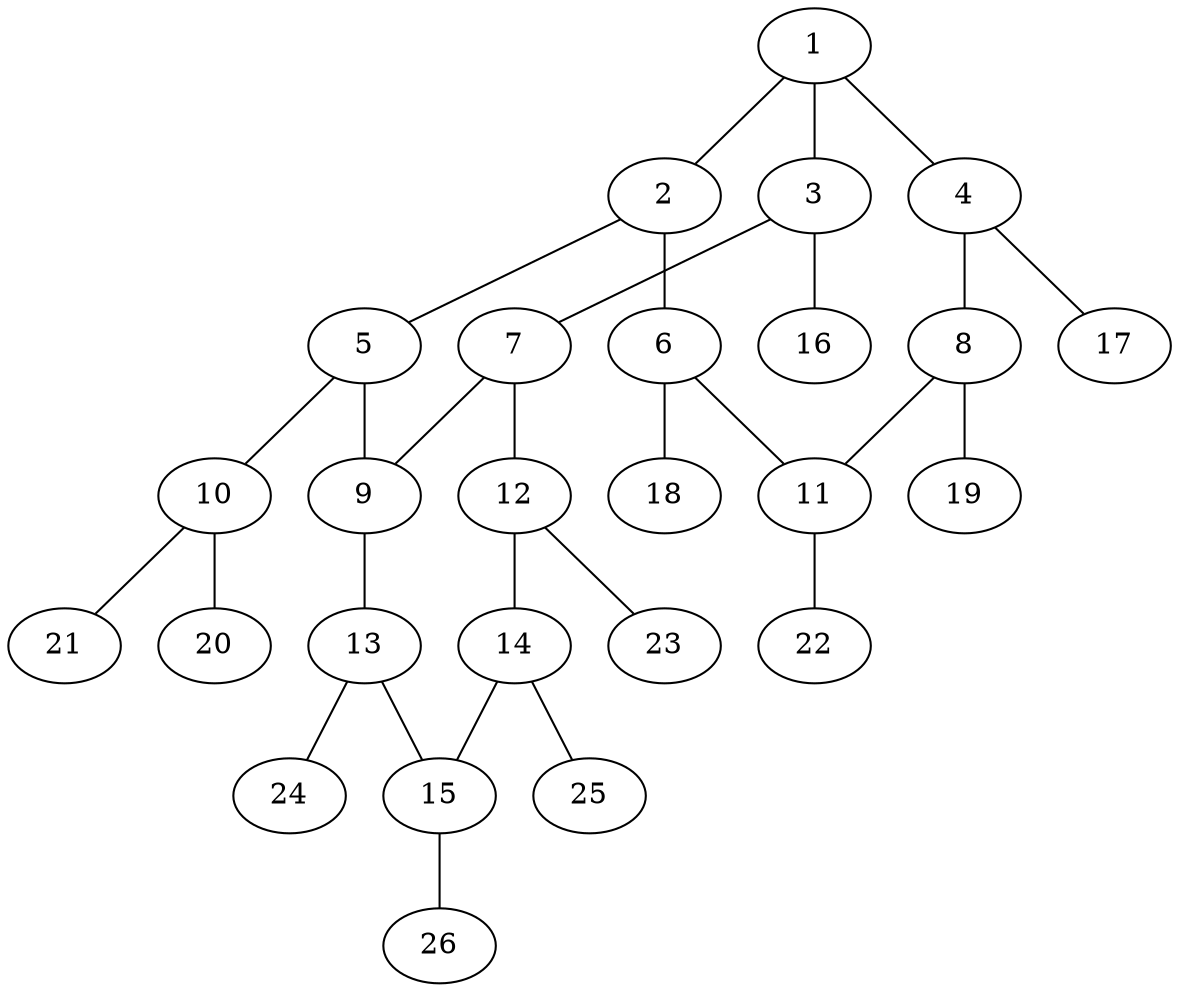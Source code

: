 graph molecule_1029 {
	1	 [chem=C];
	2	 [chem=C];
	1 -- 2	 [valence=2];
	3	 [chem=C];
	1 -- 3	 [valence=1];
	4	 [chem=C];
	1 -- 4	 [valence=1];
	5	 [chem=C];
	2 -- 5	 [valence=1];
	6	 [chem=C];
	2 -- 6	 [valence=1];
	7	 [chem=C];
	3 -- 7	 [valence=2];
	16	 [chem=H];
	3 -- 16	 [valence=1];
	8	 [chem=C];
	4 -- 8	 [valence=2];
	17	 [chem=H];
	4 -- 17	 [valence=1];
	9	 [chem=C];
	5 -- 9	 [valence=2];
	10	 [chem=N];
	5 -- 10	 [valence=1];
	11	 [chem=C];
	6 -- 11	 [valence=2];
	18	 [chem=H];
	6 -- 18	 [valence=1];
	7 -- 9	 [valence=1];
	12	 [chem=C];
	7 -- 12	 [valence=1];
	8 -- 11	 [valence=1];
	19	 [chem=H];
	8 -- 19	 [valence=1];
	13	 [chem=C];
	9 -- 13	 [valence=1];
	20	 [chem=H];
	10 -- 20	 [valence=1];
	21	 [chem=H];
	10 -- 21	 [valence=1];
	22	 [chem=H];
	11 -- 22	 [valence=1];
	14	 [chem=C];
	12 -- 14	 [valence=2];
	23	 [chem=H];
	12 -- 23	 [valence=1];
	15	 [chem=C];
	13 -- 15	 [valence=2];
	24	 [chem=H];
	13 -- 24	 [valence=1];
	14 -- 15	 [valence=1];
	25	 [chem=H];
	14 -- 25	 [valence=1];
	26	 [chem=H];
	15 -- 26	 [valence=1];
}
